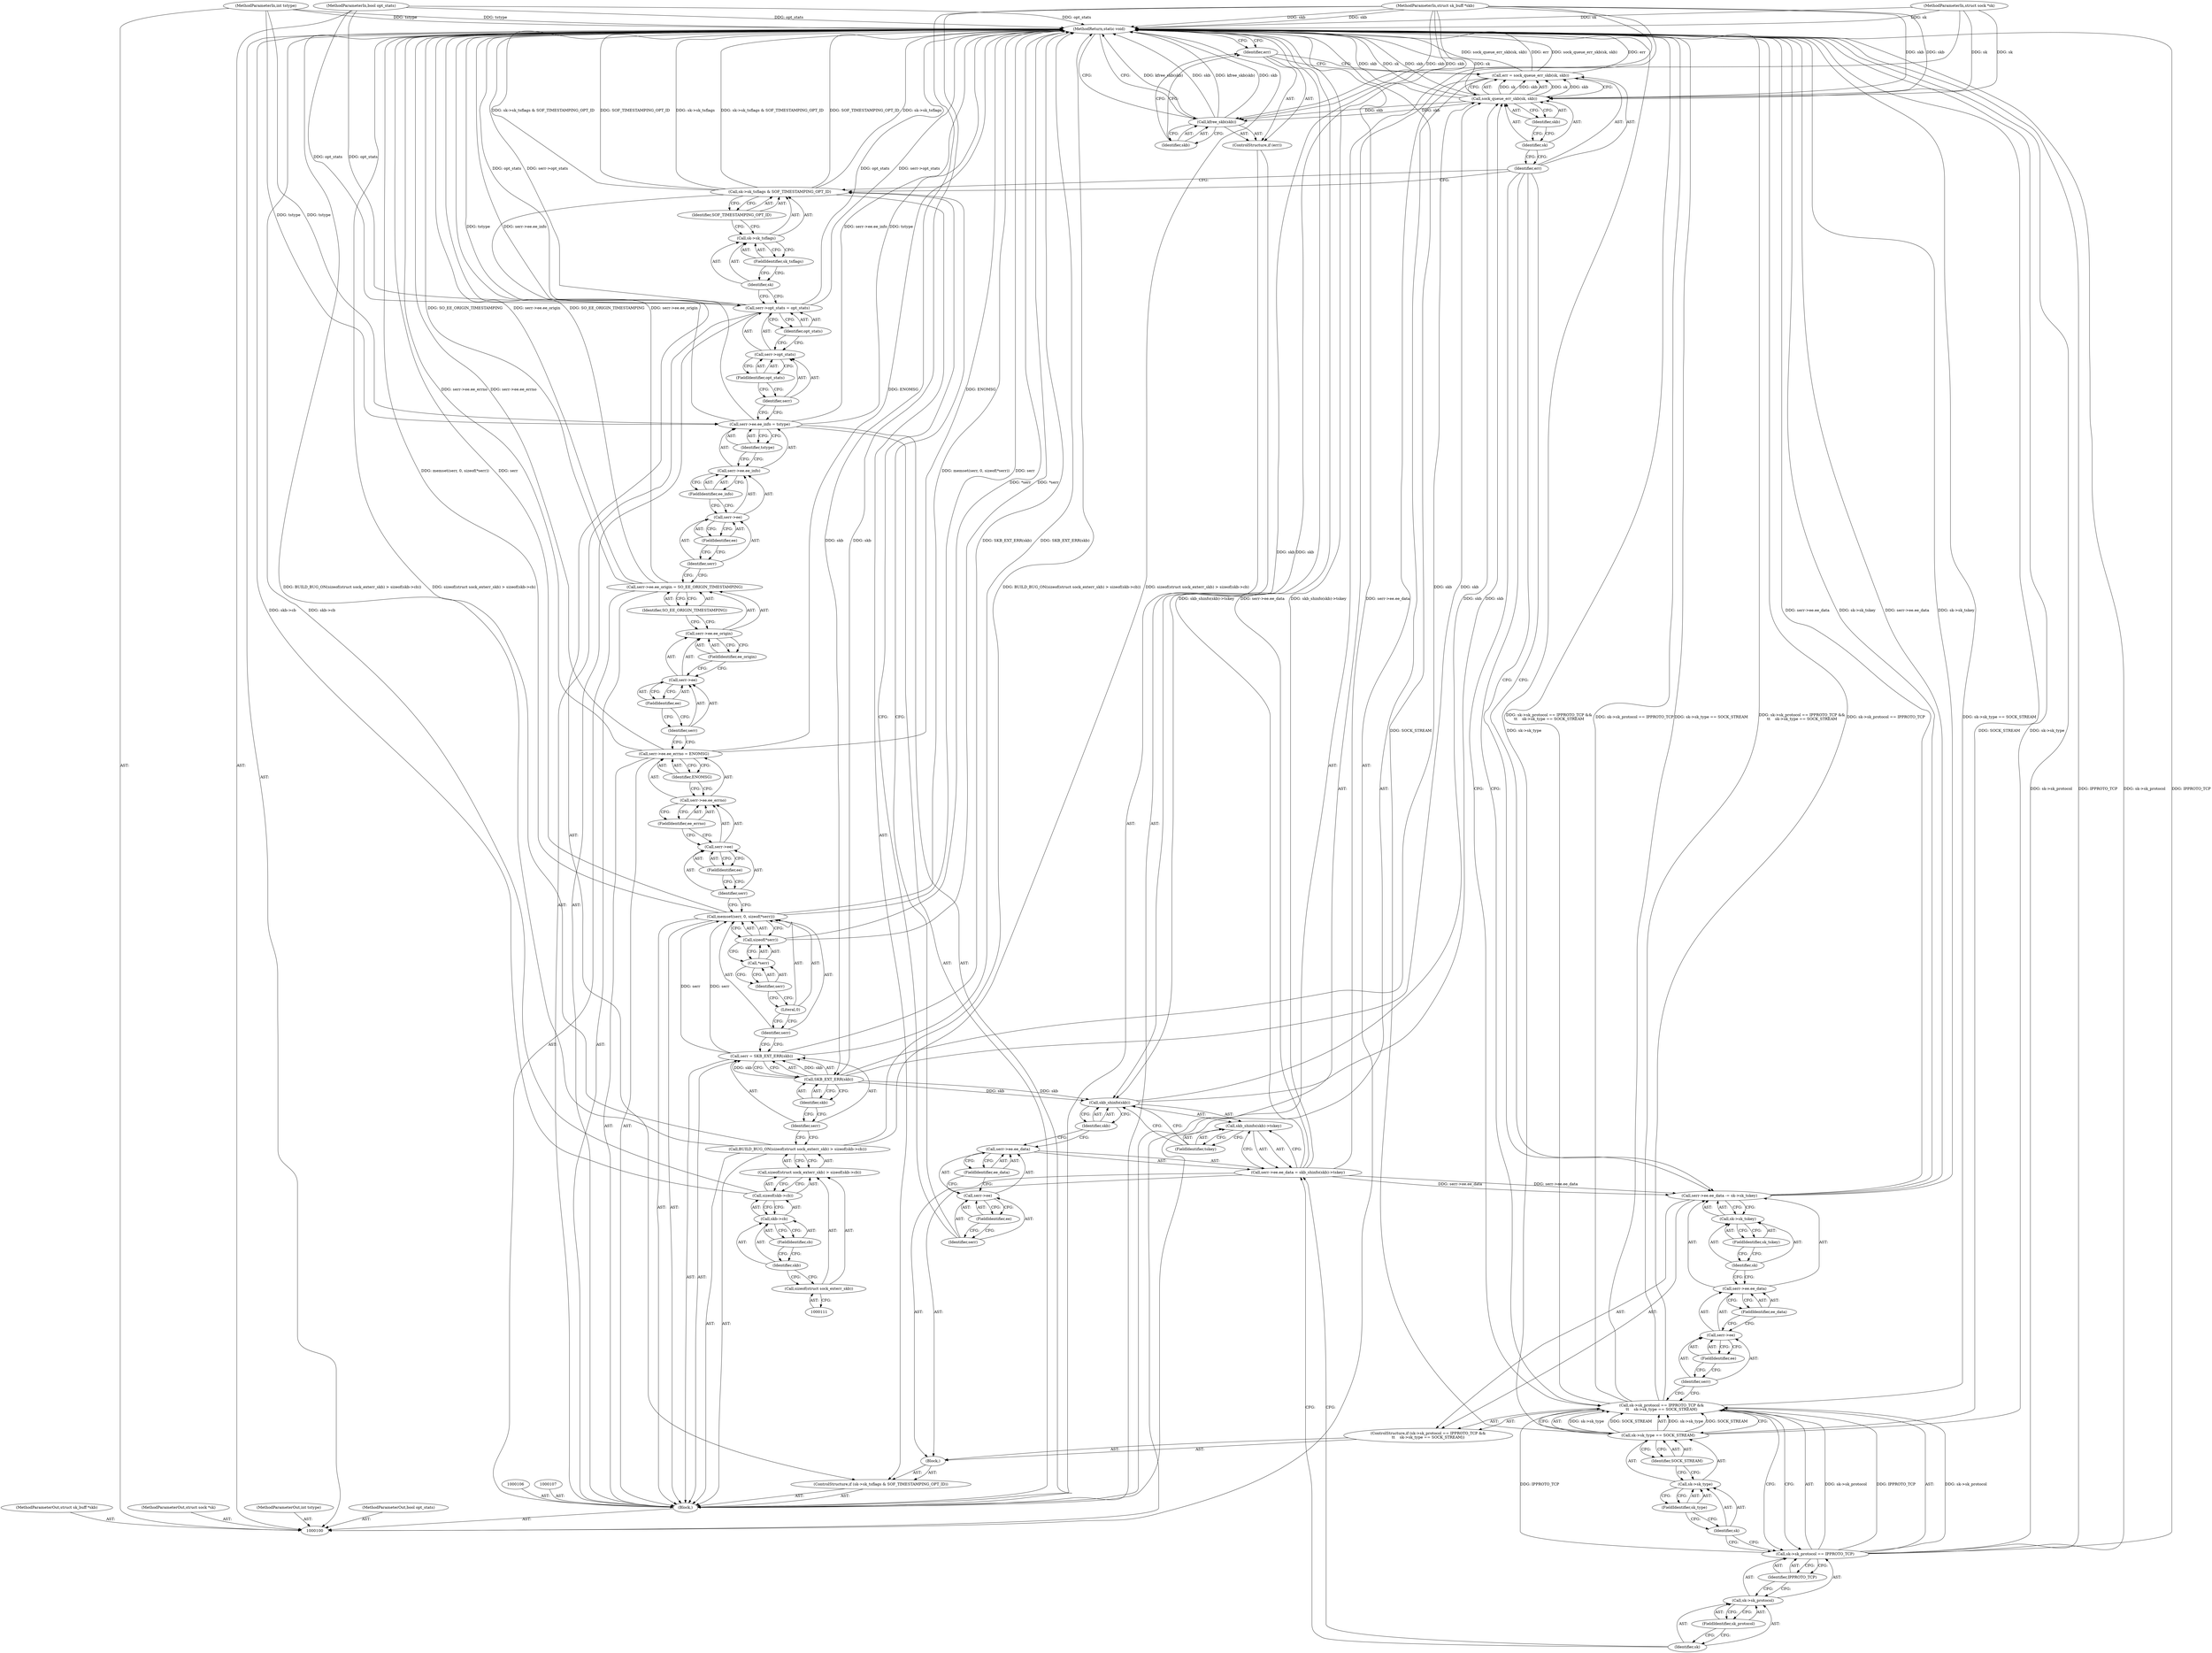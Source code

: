 digraph "0_linux_4ef1b2869447411ad3ef91ad7d4891a83c1a509a" {
"1000199" [label="(MethodReturn,static void)"];
"1000101" [label="(MethodParameterIn,struct sk_buff *skb)"];
"1000284" [label="(MethodParameterOut,struct sk_buff *skb)"];
"1000116" [label="(Call,serr = SKB_EXT_ERR(skb))"];
"1000117" [label="(Identifier,serr)"];
"1000119" [label="(Identifier,skb)"];
"1000118" [label="(Call,SKB_EXT_ERR(skb))"];
"1000122" [label="(Literal,0)"];
"1000123" [label="(Call,sizeof(*serr))"];
"1000120" [label="(Call,memset(serr, 0, sizeof(*serr)))"];
"1000124" [label="(Call,*serr)"];
"1000125" [label="(Identifier,serr)"];
"1000121" [label="(Identifier,serr)"];
"1000131" [label="(FieldIdentifier,ee_errno)"];
"1000126" [label="(Call,serr->ee.ee_errno = ENOMSG)"];
"1000127" [label="(Call,serr->ee.ee_errno)"];
"1000128" [label="(Call,serr->ee)"];
"1000129" [label="(Identifier,serr)"];
"1000132" [label="(Identifier,ENOMSG)"];
"1000130" [label="(FieldIdentifier,ee)"];
"1000138" [label="(FieldIdentifier,ee_origin)"];
"1000133" [label="(Call,serr->ee.ee_origin = SO_EE_ORIGIN_TIMESTAMPING)"];
"1000134" [label="(Call,serr->ee.ee_origin)"];
"1000135" [label="(Call,serr->ee)"];
"1000136" [label="(Identifier,serr)"];
"1000139" [label="(Identifier,SO_EE_ORIGIN_TIMESTAMPING)"];
"1000137" [label="(FieldIdentifier,ee)"];
"1000145" [label="(FieldIdentifier,ee_info)"];
"1000140" [label="(Call,serr->ee.ee_info = tstype)"];
"1000141" [label="(Call,serr->ee.ee_info)"];
"1000142" [label="(Call,serr->ee)"];
"1000143" [label="(Identifier,serr)"];
"1000146" [label="(Identifier,tstype)"];
"1000144" [label="(FieldIdentifier,ee)"];
"1000147" [label="(Call,serr->opt_stats = opt_stats)"];
"1000148" [label="(Call,serr->opt_stats)"];
"1000149" [label="(Identifier,serr)"];
"1000151" [label="(Identifier,opt_stats)"];
"1000150" [label="(FieldIdentifier,opt_stats)"];
"1000156" [label="(FieldIdentifier,sk_tsflags)"];
"1000152" [label="(ControlStructure,if (sk->sk_tsflags & SOF_TIMESTAMPING_OPT_ID))"];
"1000157" [label="(Identifier,SOF_TIMESTAMPING_OPT_ID)"];
"1000158" [label="(Block,)"];
"1000153" [label="(Call,sk->sk_tsflags & SOF_TIMESTAMPING_OPT_ID)"];
"1000154" [label="(Call,sk->sk_tsflags)"];
"1000155" [label="(Identifier,sk)"];
"1000164" [label="(FieldIdentifier,ee_data)"];
"1000165" [label="(Call,skb_shinfo(skb)->tskey)"];
"1000166" [label="(Call,skb_shinfo(skb))"];
"1000159" [label="(Call,serr->ee.ee_data = skb_shinfo(skb)->tskey)"];
"1000160" [label="(Call,serr->ee.ee_data)"];
"1000161" [label="(Call,serr->ee)"];
"1000162" [label="(Identifier,serr)"];
"1000167" [label="(Identifier,skb)"];
"1000168" [label="(FieldIdentifier,tskey)"];
"1000163" [label="(FieldIdentifier,ee)"];
"1000174" [label="(FieldIdentifier,sk_protocol)"];
"1000175" [label="(Identifier,IPPROTO_TCP)"];
"1000169" [label="(ControlStructure,if (sk->sk_protocol == IPPROTO_TCP &&\n\t\t    sk->sk_type == SOCK_STREAM))"];
"1000170" [label="(Call,sk->sk_protocol == IPPROTO_TCP &&\n\t\t    sk->sk_type == SOCK_STREAM)"];
"1000171" [label="(Call,sk->sk_protocol == IPPROTO_TCP)"];
"1000172" [label="(Call,sk->sk_protocol)"];
"1000173" [label="(Identifier,sk)"];
"1000102" [label="(MethodParameterIn,struct sock *sk)"];
"1000285" [label="(MethodParameterOut,struct sock *sk)"];
"1000179" [label="(FieldIdentifier,sk_type)"];
"1000180" [label="(Identifier,SOCK_STREAM)"];
"1000176" [label="(Call,sk->sk_type == SOCK_STREAM)"];
"1000177" [label="(Call,sk->sk_type)"];
"1000178" [label="(Identifier,sk)"];
"1000186" [label="(FieldIdentifier,ee_data)"];
"1000187" [label="(Call,sk->sk_tskey)"];
"1000188" [label="(Identifier,sk)"];
"1000189" [label="(FieldIdentifier,sk_tskey)"];
"1000181" [label="(Call,serr->ee.ee_data -= sk->sk_tskey)"];
"1000182" [label="(Call,serr->ee.ee_data)"];
"1000183" [label="(Call,serr->ee)"];
"1000184" [label="(Identifier,serr)"];
"1000185" [label="(FieldIdentifier,ee)"];
"1000190" [label="(Call,err = sock_queue_err_skb(sk, skb))"];
"1000191" [label="(Identifier,err)"];
"1000193" [label="(Identifier,sk)"];
"1000194" [label="(Identifier,skb)"];
"1000192" [label="(Call,sock_queue_err_skb(sk, skb))"];
"1000195" [label="(ControlStructure,if (err))"];
"1000196" [label="(Identifier,err)"];
"1000198" [label="(Identifier,skb)"];
"1000197" [label="(Call,kfree_skb(skb))"];
"1000103" [label="(MethodParameterIn,int tstype)"];
"1000286" [label="(MethodParameterOut,int tstype)"];
"1000104" [label="(MethodParameterIn,bool opt_stats)"];
"1000287" [label="(MethodParameterOut,bool opt_stats)"];
"1000105" [label="(Block,)"];
"1000108" [label="(Call,BUILD_BUG_ON(sizeof(struct sock_exterr_skb) > sizeof(skb->cb)))"];
"1000109" [label="(Call,sizeof(struct sock_exterr_skb) > sizeof(skb->cb))"];
"1000110" [label="(Call,sizeof(struct sock_exterr_skb))"];
"1000112" [label="(Call,sizeof(skb->cb))"];
"1000113" [label="(Call,skb->cb)"];
"1000114" [label="(Identifier,skb)"];
"1000115" [label="(FieldIdentifier,cb)"];
"1000199" -> "1000100"  [label="AST: "];
"1000199" -> "1000197"  [label="CFG: "];
"1000199" -> "1000196"  [label="CFG: "];
"1000192" -> "1000199"  [label="DDG: skb"];
"1000192" -> "1000199"  [label="DDG: sk"];
"1000108" -> "1000199"  [label="DDG: BUILD_BUG_ON(sizeof(struct sock_exterr_skb) > sizeof(skb->cb))"];
"1000108" -> "1000199"  [label="DDG: sizeof(struct sock_exterr_skb) > sizeof(skb->cb)"];
"1000147" -> "1000199"  [label="DDG: opt_stats"];
"1000147" -> "1000199"  [label="DDG: serr->opt_stats"];
"1000153" -> "1000199"  [label="DDG: SOF_TIMESTAMPING_OPT_ID"];
"1000153" -> "1000199"  [label="DDG: sk->sk_tsflags"];
"1000153" -> "1000199"  [label="DDG: sk->sk_tsflags & SOF_TIMESTAMPING_OPT_ID"];
"1000104" -> "1000199"  [label="DDG: opt_stats"];
"1000159" -> "1000199"  [label="DDG: serr->ee.ee_data"];
"1000159" -> "1000199"  [label="DDG: skb_shinfo(skb)->tskey"];
"1000116" -> "1000199"  [label="DDG: SKB_EXT_ERR(skb)"];
"1000197" -> "1000199"  [label="DDG: kfree_skb(skb)"];
"1000197" -> "1000199"  [label="DDG: skb"];
"1000170" -> "1000199"  [label="DDG: sk->sk_protocol == IPPROTO_TCP"];
"1000170" -> "1000199"  [label="DDG: sk->sk_type == SOCK_STREAM"];
"1000170" -> "1000199"  [label="DDG: sk->sk_protocol == IPPROTO_TCP &&\n\t\t    sk->sk_type == SOCK_STREAM"];
"1000140" -> "1000199"  [label="DDG: tstype"];
"1000140" -> "1000199"  [label="DDG: serr->ee.ee_info"];
"1000181" -> "1000199"  [label="DDG: serr->ee.ee_data"];
"1000181" -> "1000199"  [label="DDG: sk->sk_tskey"];
"1000171" -> "1000199"  [label="DDG: sk->sk_protocol"];
"1000171" -> "1000199"  [label="DDG: IPPROTO_TCP"];
"1000126" -> "1000199"  [label="DDG: ENOMSG"];
"1000126" -> "1000199"  [label="DDG: serr->ee.ee_errno"];
"1000133" -> "1000199"  [label="DDG: SO_EE_ORIGIN_TIMESTAMPING"];
"1000133" -> "1000199"  [label="DDG: serr->ee.ee_origin"];
"1000103" -> "1000199"  [label="DDG: tstype"];
"1000190" -> "1000199"  [label="DDG: err"];
"1000190" -> "1000199"  [label="DDG: sock_queue_err_skb(sk, skb)"];
"1000120" -> "1000199"  [label="DDG: serr"];
"1000120" -> "1000199"  [label="DDG: memset(serr, 0, sizeof(*serr))"];
"1000176" -> "1000199"  [label="DDG: SOCK_STREAM"];
"1000176" -> "1000199"  [label="DDG: sk->sk_type"];
"1000102" -> "1000199"  [label="DDG: sk"];
"1000112" -> "1000199"  [label="DDG: skb->cb"];
"1000101" -> "1000199"  [label="DDG: skb"];
"1000123" -> "1000199"  [label="DDG: *serr"];
"1000101" -> "1000100"  [label="AST: "];
"1000101" -> "1000199"  [label="DDG: skb"];
"1000101" -> "1000118"  [label="DDG: skb"];
"1000101" -> "1000166"  [label="DDG: skb"];
"1000101" -> "1000192"  [label="DDG: skb"];
"1000101" -> "1000197"  [label="DDG: skb"];
"1000284" -> "1000100"  [label="AST: "];
"1000116" -> "1000105"  [label="AST: "];
"1000116" -> "1000118"  [label="CFG: "];
"1000117" -> "1000116"  [label="AST: "];
"1000118" -> "1000116"  [label="AST: "];
"1000121" -> "1000116"  [label="CFG: "];
"1000116" -> "1000199"  [label="DDG: SKB_EXT_ERR(skb)"];
"1000118" -> "1000116"  [label="DDG: skb"];
"1000116" -> "1000120"  [label="DDG: serr"];
"1000117" -> "1000116"  [label="AST: "];
"1000117" -> "1000108"  [label="CFG: "];
"1000119" -> "1000117"  [label="CFG: "];
"1000119" -> "1000118"  [label="AST: "];
"1000119" -> "1000117"  [label="CFG: "];
"1000118" -> "1000119"  [label="CFG: "];
"1000118" -> "1000116"  [label="AST: "];
"1000118" -> "1000119"  [label="CFG: "];
"1000119" -> "1000118"  [label="AST: "];
"1000116" -> "1000118"  [label="CFG: "];
"1000118" -> "1000116"  [label="DDG: skb"];
"1000101" -> "1000118"  [label="DDG: skb"];
"1000118" -> "1000166"  [label="DDG: skb"];
"1000118" -> "1000192"  [label="DDG: skb"];
"1000122" -> "1000120"  [label="AST: "];
"1000122" -> "1000121"  [label="CFG: "];
"1000125" -> "1000122"  [label="CFG: "];
"1000123" -> "1000120"  [label="AST: "];
"1000123" -> "1000124"  [label="CFG: "];
"1000124" -> "1000123"  [label="AST: "];
"1000120" -> "1000123"  [label="CFG: "];
"1000123" -> "1000199"  [label="DDG: *serr"];
"1000120" -> "1000105"  [label="AST: "];
"1000120" -> "1000123"  [label="CFG: "];
"1000121" -> "1000120"  [label="AST: "];
"1000122" -> "1000120"  [label="AST: "];
"1000123" -> "1000120"  [label="AST: "];
"1000129" -> "1000120"  [label="CFG: "];
"1000120" -> "1000199"  [label="DDG: serr"];
"1000120" -> "1000199"  [label="DDG: memset(serr, 0, sizeof(*serr))"];
"1000116" -> "1000120"  [label="DDG: serr"];
"1000124" -> "1000123"  [label="AST: "];
"1000124" -> "1000125"  [label="CFG: "];
"1000125" -> "1000124"  [label="AST: "];
"1000123" -> "1000124"  [label="CFG: "];
"1000125" -> "1000124"  [label="AST: "];
"1000125" -> "1000122"  [label="CFG: "];
"1000124" -> "1000125"  [label="CFG: "];
"1000121" -> "1000120"  [label="AST: "];
"1000121" -> "1000116"  [label="CFG: "];
"1000122" -> "1000121"  [label="CFG: "];
"1000131" -> "1000127"  [label="AST: "];
"1000131" -> "1000128"  [label="CFG: "];
"1000127" -> "1000131"  [label="CFG: "];
"1000126" -> "1000105"  [label="AST: "];
"1000126" -> "1000132"  [label="CFG: "];
"1000127" -> "1000126"  [label="AST: "];
"1000132" -> "1000126"  [label="AST: "];
"1000136" -> "1000126"  [label="CFG: "];
"1000126" -> "1000199"  [label="DDG: ENOMSG"];
"1000126" -> "1000199"  [label="DDG: serr->ee.ee_errno"];
"1000127" -> "1000126"  [label="AST: "];
"1000127" -> "1000131"  [label="CFG: "];
"1000128" -> "1000127"  [label="AST: "];
"1000131" -> "1000127"  [label="AST: "];
"1000132" -> "1000127"  [label="CFG: "];
"1000128" -> "1000127"  [label="AST: "];
"1000128" -> "1000130"  [label="CFG: "];
"1000129" -> "1000128"  [label="AST: "];
"1000130" -> "1000128"  [label="AST: "];
"1000131" -> "1000128"  [label="CFG: "];
"1000129" -> "1000128"  [label="AST: "];
"1000129" -> "1000120"  [label="CFG: "];
"1000130" -> "1000129"  [label="CFG: "];
"1000132" -> "1000126"  [label="AST: "];
"1000132" -> "1000127"  [label="CFG: "];
"1000126" -> "1000132"  [label="CFG: "];
"1000130" -> "1000128"  [label="AST: "];
"1000130" -> "1000129"  [label="CFG: "];
"1000128" -> "1000130"  [label="CFG: "];
"1000138" -> "1000134"  [label="AST: "];
"1000138" -> "1000135"  [label="CFG: "];
"1000134" -> "1000138"  [label="CFG: "];
"1000133" -> "1000105"  [label="AST: "];
"1000133" -> "1000139"  [label="CFG: "];
"1000134" -> "1000133"  [label="AST: "];
"1000139" -> "1000133"  [label="AST: "];
"1000143" -> "1000133"  [label="CFG: "];
"1000133" -> "1000199"  [label="DDG: SO_EE_ORIGIN_TIMESTAMPING"];
"1000133" -> "1000199"  [label="DDG: serr->ee.ee_origin"];
"1000134" -> "1000133"  [label="AST: "];
"1000134" -> "1000138"  [label="CFG: "];
"1000135" -> "1000134"  [label="AST: "];
"1000138" -> "1000134"  [label="AST: "];
"1000139" -> "1000134"  [label="CFG: "];
"1000135" -> "1000134"  [label="AST: "];
"1000135" -> "1000137"  [label="CFG: "];
"1000136" -> "1000135"  [label="AST: "];
"1000137" -> "1000135"  [label="AST: "];
"1000138" -> "1000135"  [label="CFG: "];
"1000136" -> "1000135"  [label="AST: "];
"1000136" -> "1000126"  [label="CFG: "];
"1000137" -> "1000136"  [label="CFG: "];
"1000139" -> "1000133"  [label="AST: "];
"1000139" -> "1000134"  [label="CFG: "];
"1000133" -> "1000139"  [label="CFG: "];
"1000137" -> "1000135"  [label="AST: "];
"1000137" -> "1000136"  [label="CFG: "];
"1000135" -> "1000137"  [label="CFG: "];
"1000145" -> "1000141"  [label="AST: "];
"1000145" -> "1000142"  [label="CFG: "];
"1000141" -> "1000145"  [label="CFG: "];
"1000140" -> "1000105"  [label="AST: "];
"1000140" -> "1000146"  [label="CFG: "];
"1000141" -> "1000140"  [label="AST: "];
"1000146" -> "1000140"  [label="AST: "];
"1000149" -> "1000140"  [label="CFG: "];
"1000140" -> "1000199"  [label="DDG: tstype"];
"1000140" -> "1000199"  [label="DDG: serr->ee.ee_info"];
"1000103" -> "1000140"  [label="DDG: tstype"];
"1000141" -> "1000140"  [label="AST: "];
"1000141" -> "1000145"  [label="CFG: "];
"1000142" -> "1000141"  [label="AST: "];
"1000145" -> "1000141"  [label="AST: "];
"1000146" -> "1000141"  [label="CFG: "];
"1000142" -> "1000141"  [label="AST: "];
"1000142" -> "1000144"  [label="CFG: "];
"1000143" -> "1000142"  [label="AST: "];
"1000144" -> "1000142"  [label="AST: "];
"1000145" -> "1000142"  [label="CFG: "];
"1000143" -> "1000142"  [label="AST: "];
"1000143" -> "1000133"  [label="CFG: "];
"1000144" -> "1000143"  [label="CFG: "];
"1000146" -> "1000140"  [label="AST: "];
"1000146" -> "1000141"  [label="CFG: "];
"1000140" -> "1000146"  [label="CFG: "];
"1000144" -> "1000142"  [label="AST: "];
"1000144" -> "1000143"  [label="CFG: "];
"1000142" -> "1000144"  [label="CFG: "];
"1000147" -> "1000105"  [label="AST: "];
"1000147" -> "1000151"  [label="CFG: "];
"1000148" -> "1000147"  [label="AST: "];
"1000151" -> "1000147"  [label="AST: "];
"1000155" -> "1000147"  [label="CFG: "];
"1000147" -> "1000199"  [label="DDG: opt_stats"];
"1000147" -> "1000199"  [label="DDG: serr->opt_stats"];
"1000104" -> "1000147"  [label="DDG: opt_stats"];
"1000148" -> "1000147"  [label="AST: "];
"1000148" -> "1000150"  [label="CFG: "];
"1000149" -> "1000148"  [label="AST: "];
"1000150" -> "1000148"  [label="AST: "];
"1000151" -> "1000148"  [label="CFG: "];
"1000149" -> "1000148"  [label="AST: "];
"1000149" -> "1000140"  [label="CFG: "];
"1000150" -> "1000149"  [label="CFG: "];
"1000151" -> "1000147"  [label="AST: "];
"1000151" -> "1000148"  [label="CFG: "];
"1000147" -> "1000151"  [label="CFG: "];
"1000150" -> "1000148"  [label="AST: "];
"1000150" -> "1000149"  [label="CFG: "];
"1000148" -> "1000150"  [label="CFG: "];
"1000156" -> "1000154"  [label="AST: "];
"1000156" -> "1000155"  [label="CFG: "];
"1000154" -> "1000156"  [label="CFG: "];
"1000152" -> "1000105"  [label="AST: "];
"1000153" -> "1000152"  [label="AST: "];
"1000158" -> "1000152"  [label="AST: "];
"1000157" -> "1000153"  [label="AST: "];
"1000157" -> "1000154"  [label="CFG: "];
"1000153" -> "1000157"  [label="CFG: "];
"1000158" -> "1000152"  [label="AST: "];
"1000159" -> "1000158"  [label="AST: "];
"1000169" -> "1000158"  [label="AST: "];
"1000153" -> "1000152"  [label="AST: "];
"1000153" -> "1000157"  [label="CFG: "];
"1000154" -> "1000153"  [label="AST: "];
"1000157" -> "1000153"  [label="AST: "];
"1000162" -> "1000153"  [label="CFG: "];
"1000191" -> "1000153"  [label="CFG: "];
"1000153" -> "1000199"  [label="DDG: SOF_TIMESTAMPING_OPT_ID"];
"1000153" -> "1000199"  [label="DDG: sk->sk_tsflags"];
"1000153" -> "1000199"  [label="DDG: sk->sk_tsflags & SOF_TIMESTAMPING_OPT_ID"];
"1000154" -> "1000153"  [label="AST: "];
"1000154" -> "1000156"  [label="CFG: "];
"1000155" -> "1000154"  [label="AST: "];
"1000156" -> "1000154"  [label="AST: "];
"1000157" -> "1000154"  [label="CFG: "];
"1000155" -> "1000154"  [label="AST: "];
"1000155" -> "1000147"  [label="CFG: "];
"1000156" -> "1000155"  [label="CFG: "];
"1000164" -> "1000160"  [label="AST: "];
"1000164" -> "1000161"  [label="CFG: "];
"1000160" -> "1000164"  [label="CFG: "];
"1000165" -> "1000159"  [label="AST: "];
"1000165" -> "1000168"  [label="CFG: "];
"1000166" -> "1000165"  [label="AST: "];
"1000168" -> "1000165"  [label="AST: "];
"1000159" -> "1000165"  [label="CFG: "];
"1000166" -> "1000165"  [label="AST: "];
"1000166" -> "1000167"  [label="CFG: "];
"1000167" -> "1000166"  [label="AST: "];
"1000168" -> "1000166"  [label="CFG: "];
"1000118" -> "1000166"  [label="DDG: skb"];
"1000101" -> "1000166"  [label="DDG: skb"];
"1000166" -> "1000192"  [label="DDG: skb"];
"1000159" -> "1000158"  [label="AST: "];
"1000159" -> "1000165"  [label="CFG: "];
"1000160" -> "1000159"  [label="AST: "];
"1000165" -> "1000159"  [label="AST: "];
"1000173" -> "1000159"  [label="CFG: "];
"1000159" -> "1000199"  [label="DDG: serr->ee.ee_data"];
"1000159" -> "1000199"  [label="DDG: skb_shinfo(skb)->tskey"];
"1000159" -> "1000181"  [label="DDG: serr->ee.ee_data"];
"1000160" -> "1000159"  [label="AST: "];
"1000160" -> "1000164"  [label="CFG: "];
"1000161" -> "1000160"  [label="AST: "];
"1000164" -> "1000160"  [label="AST: "];
"1000167" -> "1000160"  [label="CFG: "];
"1000161" -> "1000160"  [label="AST: "];
"1000161" -> "1000163"  [label="CFG: "];
"1000162" -> "1000161"  [label="AST: "];
"1000163" -> "1000161"  [label="AST: "];
"1000164" -> "1000161"  [label="CFG: "];
"1000162" -> "1000161"  [label="AST: "];
"1000162" -> "1000153"  [label="CFG: "];
"1000163" -> "1000162"  [label="CFG: "];
"1000167" -> "1000166"  [label="AST: "];
"1000167" -> "1000160"  [label="CFG: "];
"1000166" -> "1000167"  [label="CFG: "];
"1000168" -> "1000165"  [label="AST: "];
"1000168" -> "1000166"  [label="CFG: "];
"1000165" -> "1000168"  [label="CFG: "];
"1000163" -> "1000161"  [label="AST: "];
"1000163" -> "1000162"  [label="CFG: "];
"1000161" -> "1000163"  [label="CFG: "];
"1000174" -> "1000172"  [label="AST: "];
"1000174" -> "1000173"  [label="CFG: "];
"1000172" -> "1000174"  [label="CFG: "];
"1000175" -> "1000171"  [label="AST: "];
"1000175" -> "1000172"  [label="CFG: "];
"1000171" -> "1000175"  [label="CFG: "];
"1000169" -> "1000158"  [label="AST: "];
"1000170" -> "1000169"  [label="AST: "];
"1000181" -> "1000169"  [label="AST: "];
"1000170" -> "1000169"  [label="AST: "];
"1000170" -> "1000171"  [label="CFG: "];
"1000170" -> "1000176"  [label="CFG: "];
"1000171" -> "1000170"  [label="AST: "];
"1000176" -> "1000170"  [label="AST: "];
"1000184" -> "1000170"  [label="CFG: "];
"1000191" -> "1000170"  [label="CFG: "];
"1000170" -> "1000199"  [label="DDG: sk->sk_protocol == IPPROTO_TCP"];
"1000170" -> "1000199"  [label="DDG: sk->sk_type == SOCK_STREAM"];
"1000170" -> "1000199"  [label="DDG: sk->sk_protocol == IPPROTO_TCP &&\n\t\t    sk->sk_type == SOCK_STREAM"];
"1000171" -> "1000170"  [label="DDG: sk->sk_protocol"];
"1000171" -> "1000170"  [label="DDG: IPPROTO_TCP"];
"1000176" -> "1000170"  [label="DDG: sk->sk_type"];
"1000176" -> "1000170"  [label="DDG: SOCK_STREAM"];
"1000171" -> "1000170"  [label="AST: "];
"1000171" -> "1000175"  [label="CFG: "];
"1000172" -> "1000171"  [label="AST: "];
"1000175" -> "1000171"  [label="AST: "];
"1000178" -> "1000171"  [label="CFG: "];
"1000170" -> "1000171"  [label="CFG: "];
"1000171" -> "1000199"  [label="DDG: sk->sk_protocol"];
"1000171" -> "1000199"  [label="DDG: IPPROTO_TCP"];
"1000171" -> "1000170"  [label="DDG: sk->sk_protocol"];
"1000171" -> "1000170"  [label="DDG: IPPROTO_TCP"];
"1000172" -> "1000171"  [label="AST: "];
"1000172" -> "1000174"  [label="CFG: "];
"1000173" -> "1000172"  [label="AST: "];
"1000174" -> "1000172"  [label="AST: "];
"1000175" -> "1000172"  [label="CFG: "];
"1000173" -> "1000172"  [label="AST: "];
"1000173" -> "1000159"  [label="CFG: "];
"1000174" -> "1000173"  [label="CFG: "];
"1000102" -> "1000100"  [label="AST: "];
"1000102" -> "1000199"  [label="DDG: sk"];
"1000102" -> "1000192"  [label="DDG: sk"];
"1000285" -> "1000100"  [label="AST: "];
"1000179" -> "1000177"  [label="AST: "];
"1000179" -> "1000178"  [label="CFG: "];
"1000177" -> "1000179"  [label="CFG: "];
"1000180" -> "1000176"  [label="AST: "];
"1000180" -> "1000177"  [label="CFG: "];
"1000176" -> "1000180"  [label="CFG: "];
"1000176" -> "1000170"  [label="AST: "];
"1000176" -> "1000180"  [label="CFG: "];
"1000177" -> "1000176"  [label="AST: "];
"1000180" -> "1000176"  [label="AST: "];
"1000170" -> "1000176"  [label="CFG: "];
"1000176" -> "1000199"  [label="DDG: SOCK_STREAM"];
"1000176" -> "1000199"  [label="DDG: sk->sk_type"];
"1000176" -> "1000170"  [label="DDG: sk->sk_type"];
"1000176" -> "1000170"  [label="DDG: SOCK_STREAM"];
"1000177" -> "1000176"  [label="AST: "];
"1000177" -> "1000179"  [label="CFG: "];
"1000178" -> "1000177"  [label="AST: "];
"1000179" -> "1000177"  [label="AST: "];
"1000180" -> "1000177"  [label="CFG: "];
"1000178" -> "1000177"  [label="AST: "];
"1000178" -> "1000171"  [label="CFG: "];
"1000179" -> "1000178"  [label="CFG: "];
"1000186" -> "1000182"  [label="AST: "];
"1000186" -> "1000183"  [label="CFG: "];
"1000182" -> "1000186"  [label="CFG: "];
"1000187" -> "1000181"  [label="AST: "];
"1000187" -> "1000189"  [label="CFG: "];
"1000188" -> "1000187"  [label="AST: "];
"1000189" -> "1000187"  [label="AST: "];
"1000181" -> "1000187"  [label="CFG: "];
"1000188" -> "1000187"  [label="AST: "];
"1000188" -> "1000182"  [label="CFG: "];
"1000189" -> "1000188"  [label="CFG: "];
"1000189" -> "1000187"  [label="AST: "];
"1000189" -> "1000188"  [label="CFG: "];
"1000187" -> "1000189"  [label="CFG: "];
"1000181" -> "1000169"  [label="AST: "];
"1000181" -> "1000187"  [label="CFG: "];
"1000182" -> "1000181"  [label="AST: "];
"1000187" -> "1000181"  [label="AST: "];
"1000191" -> "1000181"  [label="CFG: "];
"1000181" -> "1000199"  [label="DDG: serr->ee.ee_data"];
"1000181" -> "1000199"  [label="DDG: sk->sk_tskey"];
"1000159" -> "1000181"  [label="DDG: serr->ee.ee_data"];
"1000182" -> "1000181"  [label="AST: "];
"1000182" -> "1000186"  [label="CFG: "];
"1000183" -> "1000182"  [label="AST: "];
"1000186" -> "1000182"  [label="AST: "];
"1000188" -> "1000182"  [label="CFG: "];
"1000183" -> "1000182"  [label="AST: "];
"1000183" -> "1000185"  [label="CFG: "];
"1000184" -> "1000183"  [label="AST: "];
"1000185" -> "1000183"  [label="AST: "];
"1000186" -> "1000183"  [label="CFG: "];
"1000184" -> "1000183"  [label="AST: "];
"1000184" -> "1000170"  [label="CFG: "];
"1000185" -> "1000184"  [label="CFG: "];
"1000185" -> "1000183"  [label="AST: "];
"1000185" -> "1000184"  [label="CFG: "];
"1000183" -> "1000185"  [label="CFG: "];
"1000190" -> "1000105"  [label="AST: "];
"1000190" -> "1000192"  [label="CFG: "];
"1000191" -> "1000190"  [label="AST: "];
"1000192" -> "1000190"  [label="AST: "];
"1000196" -> "1000190"  [label="CFG: "];
"1000190" -> "1000199"  [label="DDG: err"];
"1000190" -> "1000199"  [label="DDG: sock_queue_err_skb(sk, skb)"];
"1000192" -> "1000190"  [label="DDG: sk"];
"1000192" -> "1000190"  [label="DDG: skb"];
"1000191" -> "1000190"  [label="AST: "];
"1000191" -> "1000181"  [label="CFG: "];
"1000191" -> "1000170"  [label="CFG: "];
"1000191" -> "1000153"  [label="CFG: "];
"1000193" -> "1000191"  [label="CFG: "];
"1000193" -> "1000192"  [label="AST: "];
"1000193" -> "1000191"  [label="CFG: "];
"1000194" -> "1000193"  [label="CFG: "];
"1000194" -> "1000192"  [label="AST: "];
"1000194" -> "1000193"  [label="CFG: "];
"1000192" -> "1000194"  [label="CFG: "];
"1000192" -> "1000190"  [label="AST: "];
"1000192" -> "1000194"  [label="CFG: "];
"1000193" -> "1000192"  [label="AST: "];
"1000194" -> "1000192"  [label="AST: "];
"1000190" -> "1000192"  [label="CFG: "];
"1000192" -> "1000199"  [label="DDG: skb"];
"1000192" -> "1000199"  [label="DDG: sk"];
"1000192" -> "1000190"  [label="DDG: sk"];
"1000192" -> "1000190"  [label="DDG: skb"];
"1000102" -> "1000192"  [label="DDG: sk"];
"1000166" -> "1000192"  [label="DDG: skb"];
"1000118" -> "1000192"  [label="DDG: skb"];
"1000101" -> "1000192"  [label="DDG: skb"];
"1000192" -> "1000197"  [label="DDG: skb"];
"1000195" -> "1000105"  [label="AST: "];
"1000196" -> "1000195"  [label="AST: "];
"1000197" -> "1000195"  [label="AST: "];
"1000196" -> "1000195"  [label="AST: "];
"1000196" -> "1000190"  [label="CFG: "];
"1000198" -> "1000196"  [label="CFG: "];
"1000199" -> "1000196"  [label="CFG: "];
"1000198" -> "1000197"  [label="AST: "];
"1000198" -> "1000196"  [label="CFG: "];
"1000197" -> "1000198"  [label="CFG: "];
"1000197" -> "1000195"  [label="AST: "];
"1000197" -> "1000198"  [label="CFG: "];
"1000198" -> "1000197"  [label="AST: "];
"1000199" -> "1000197"  [label="CFG: "];
"1000197" -> "1000199"  [label="DDG: kfree_skb(skb)"];
"1000197" -> "1000199"  [label="DDG: skb"];
"1000192" -> "1000197"  [label="DDG: skb"];
"1000101" -> "1000197"  [label="DDG: skb"];
"1000103" -> "1000100"  [label="AST: "];
"1000103" -> "1000199"  [label="DDG: tstype"];
"1000103" -> "1000140"  [label="DDG: tstype"];
"1000286" -> "1000100"  [label="AST: "];
"1000104" -> "1000100"  [label="AST: "];
"1000104" -> "1000199"  [label="DDG: opt_stats"];
"1000104" -> "1000147"  [label="DDG: opt_stats"];
"1000287" -> "1000100"  [label="AST: "];
"1000105" -> "1000100"  [label="AST: "];
"1000106" -> "1000105"  [label="AST: "];
"1000107" -> "1000105"  [label="AST: "];
"1000108" -> "1000105"  [label="AST: "];
"1000116" -> "1000105"  [label="AST: "];
"1000120" -> "1000105"  [label="AST: "];
"1000126" -> "1000105"  [label="AST: "];
"1000133" -> "1000105"  [label="AST: "];
"1000140" -> "1000105"  [label="AST: "];
"1000147" -> "1000105"  [label="AST: "];
"1000152" -> "1000105"  [label="AST: "];
"1000190" -> "1000105"  [label="AST: "];
"1000195" -> "1000105"  [label="AST: "];
"1000108" -> "1000105"  [label="AST: "];
"1000108" -> "1000109"  [label="CFG: "];
"1000109" -> "1000108"  [label="AST: "];
"1000117" -> "1000108"  [label="CFG: "];
"1000108" -> "1000199"  [label="DDG: BUILD_BUG_ON(sizeof(struct sock_exterr_skb) > sizeof(skb->cb))"];
"1000108" -> "1000199"  [label="DDG: sizeof(struct sock_exterr_skb) > sizeof(skb->cb)"];
"1000109" -> "1000108"  [label="AST: "];
"1000109" -> "1000112"  [label="CFG: "];
"1000110" -> "1000109"  [label="AST: "];
"1000112" -> "1000109"  [label="AST: "];
"1000108" -> "1000109"  [label="CFG: "];
"1000110" -> "1000109"  [label="AST: "];
"1000110" -> "1000111"  [label="CFG: "];
"1000111" -> "1000110"  [label="AST: "];
"1000114" -> "1000110"  [label="CFG: "];
"1000112" -> "1000109"  [label="AST: "];
"1000112" -> "1000113"  [label="CFG: "];
"1000113" -> "1000112"  [label="AST: "];
"1000109" -> "1000112"  [label="CFG: "];
"1000112" -> "1000199"  [label="DDG: skb->cb"];
"1000113" -> "1000112"  [label="AST: "];
"1000113" -> "1000115"  [label="CFG: "];
"1000114" -> "1000113"  [label="AST: "];
"1000115" -> "1000113"  [label="AST: "];
"1000112" -> "1000113"  [label="CFG: "];
"1000114" -> "1000113"  [label="AST: "];
"1000114" -> "1000110"  [label="CFG: "];
"1000115" -> "1000114"  [label="CFG: "];
"1000115" -> "1000113"  [label="AST: "];
"1000115" -> "1000114"  [label="CFG: "];
"1000113" -> "1000115"  [label="CFG: "];
}
